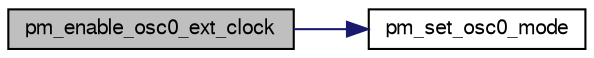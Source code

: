 digraph G
{
  edge [fontname="FreeSans",fontsize="10",labelfontname="FreeSans",labelfontsize="10"];
  node [fontname="FreeSans",fontsize="10",shape=record];
  rankdir=LR;
  Node1 [label="pm_enable_osc0_ext_clock",height=0.2,width=0.4,color="black", fillcolor="grey75", style="filled" fontcolor="black"];
  Node1 -> Node2 [color="midnightblue",fontsize="10",style="solid",fontname="FreeSans"];
  Node2 [label="pm_set_osc0_mode",height=0.2,width=0.4,color="black", fillcolor="white", style="filled",URL="$pm_8c.html#ab5723ec18af7e56f910651b0d879dfb8",tooltip="Sets the mode of the oscillator 0."];
}
